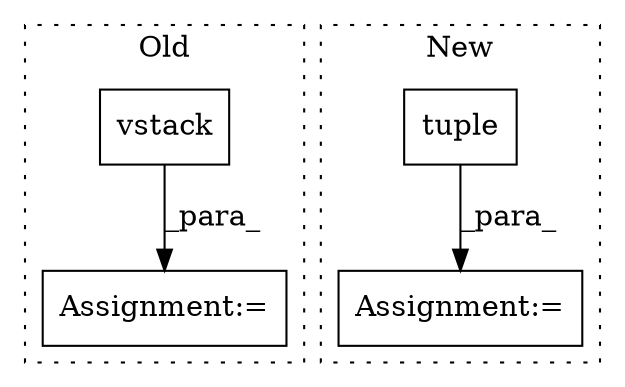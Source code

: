 digraph G {
subgraph cluster0 {
1 [label="vstack" a="32" s="1813,1976" l="18,-5" shape="box"];
3 [label="Assignment:=" a="7" s="2100" l="1" shape="box"];
label = "Old";
style="dotted";
}
subgraph cluster1 {
2 [label="tuple" a="32" s="2231,2242" l="6,1" shape="box"];
4 [label="Assignment:=" a="7" s="2230" l="1" shape="box"];
label = "New";
style="dotted";
}
1 -> 3 [label="_para_"];
2 -> 4 [label="_para_"];
}